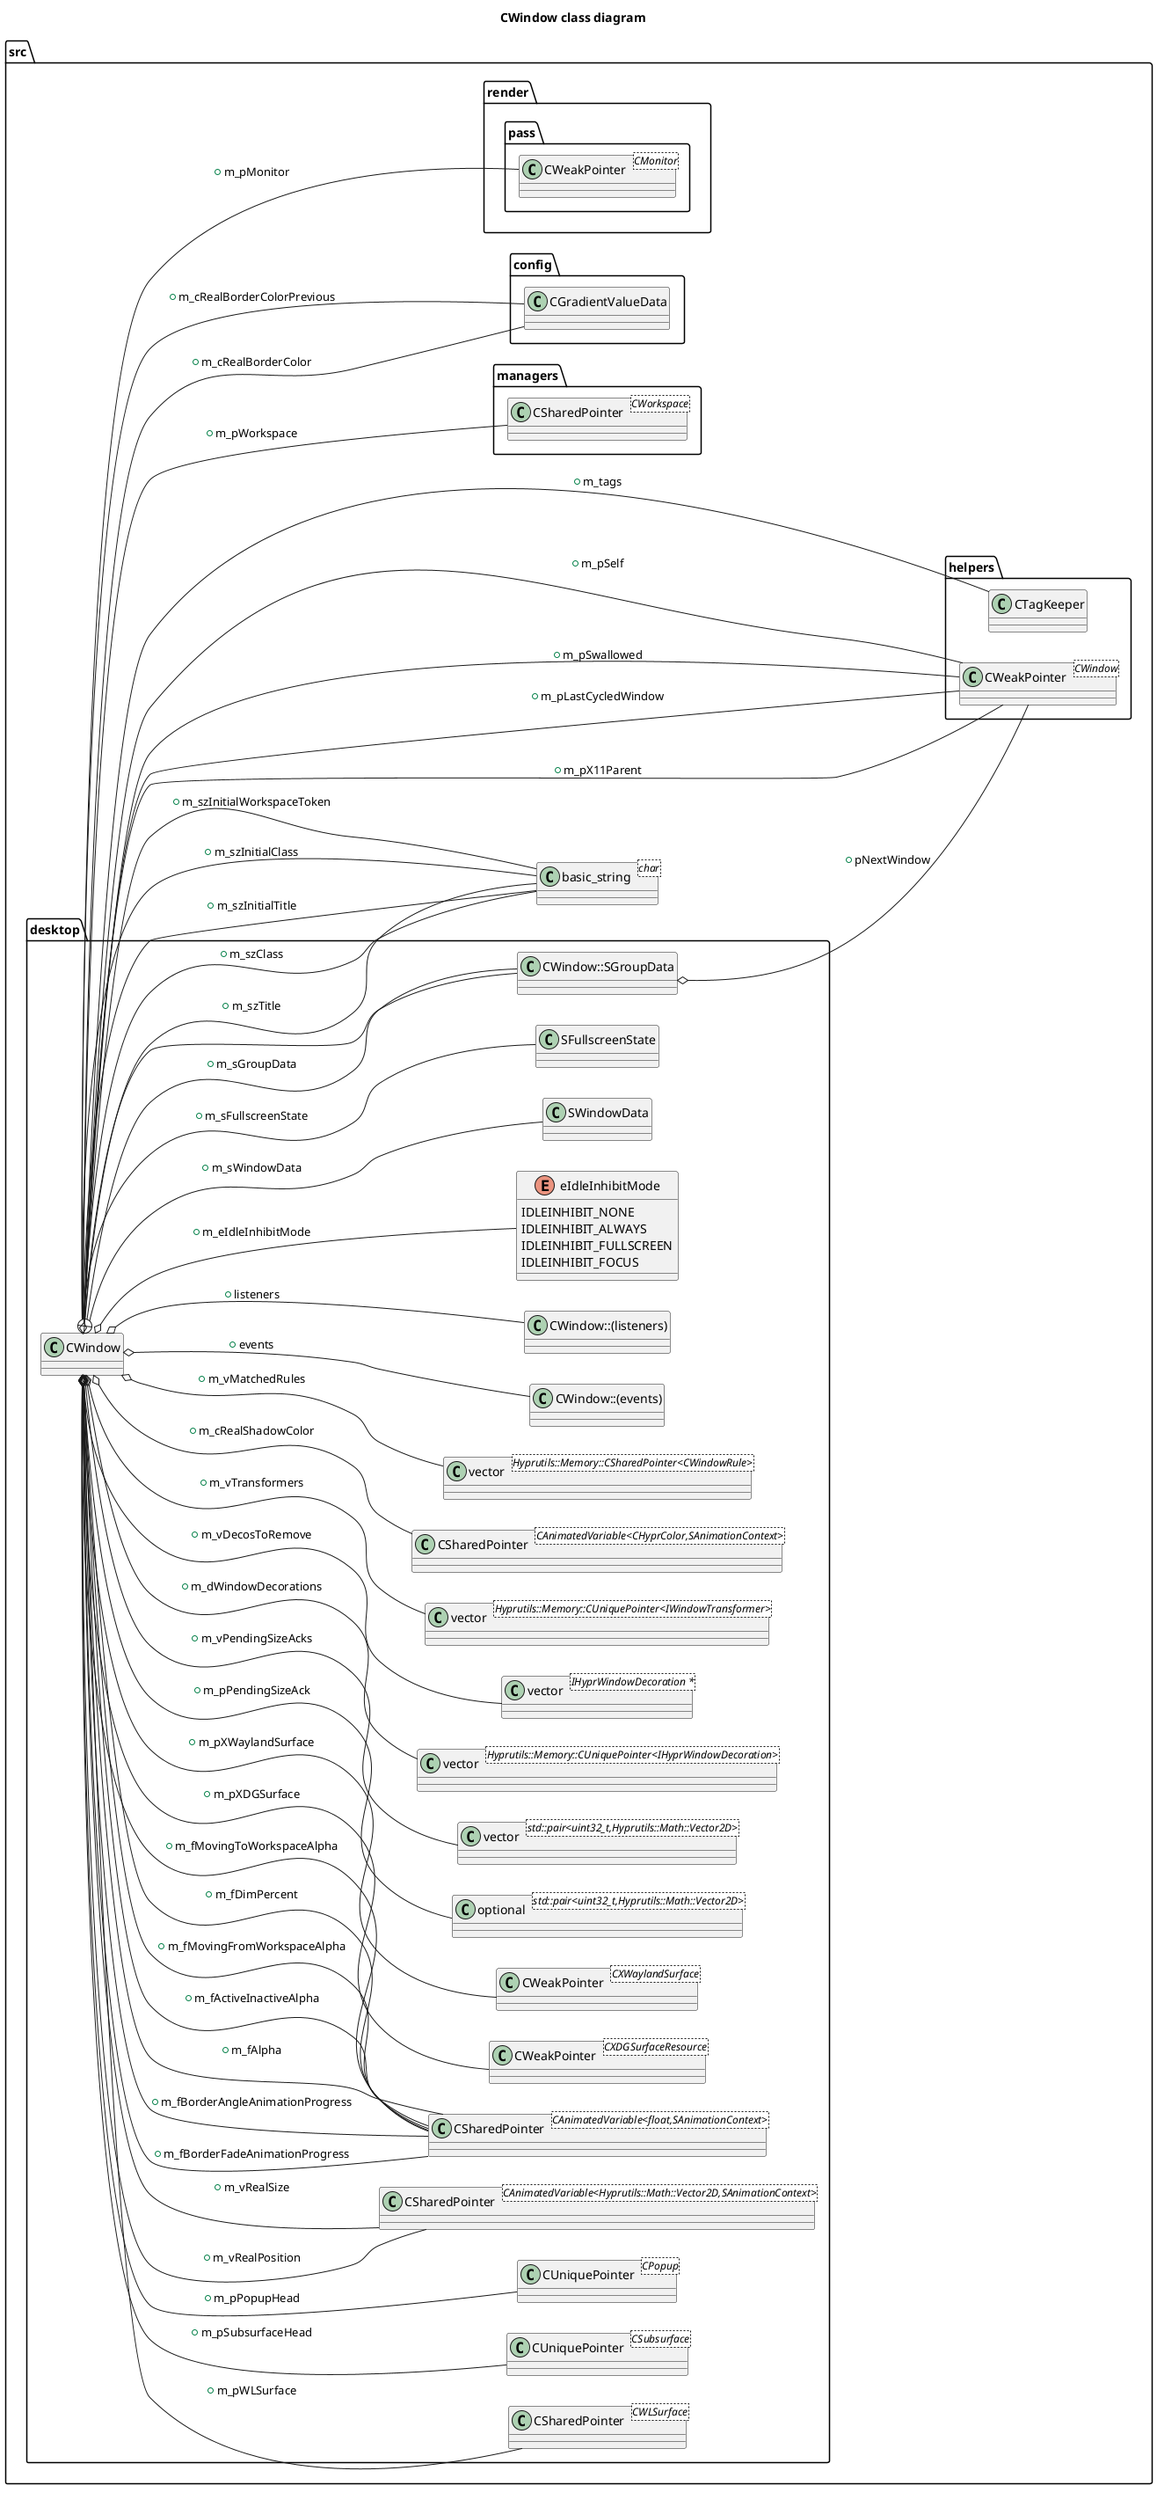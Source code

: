 @startuml
title CWindow class diagram
left to right direction
package [src] as C_0016921741234196091272 {
class "basic_string<char>" as C_0001275076681856179721
class C_0001275076681856179721 [[https://github.com/hyprwm/hyprland/blob/882f7ad7d2bbfc7440d0ccaef93b1cdd78e8e3ff/src/SharedDefs.hpp#L50{basic_string}]] {
__
}
package [helpers] as C_0014095800143712300570 {
class "CWeakPointer<CWindow>" as C_0017136904689112950064
class C_0017136904689112950064 [[https://github.com/hyprwm/hyprland/blob/882f7ad7d2bbfc7440d0ccaef93b1cdd78e8e3ff/src/helpers/AnimatedVariable.hpp#L59{CWeakPointer}]] {
__
}
class "CTagKeeper" as C_0015467337883857930540
class C_0015467337883857930540 [[https://github.com/hyprwm/hyprland/blob/882f7ad7d2bbfc7440d0ccaef93b1cdd78e8e3ff/src/helpers/TagKeeper.hpp#L6{CTagKeeper}]] {
__
}
}
package [managers] as C_0010021955641857666039 {
class "CSharedPointer<CWorkspace>" as C_0002482646962152750001
class C_0002482646962152750001 [[https://github.com/hyprwm/hyprland/blob/882f7ad7d2bbfc7440d0ccaef93b1cdd78e8e3ff/src/managers/KeybindManager.hpp#L152{CSharedPointer}]] {
__
}
}
package [config] as C_0014819475477958805414 {
class "CGradientValueData" as C_0014803147993020280735
class C_0014803147993020280735 [[https://github.com/hyprwm/hyprland/blob/882f7ad7d2bbfc7440d0ccaef93b1cdd78e8e3ff/src/config/ConfigDataValues.hpp#L21{CGradientValueData}]] {
__
}
}
package [render] as C_0008029126967278115227 {
package [pass] as C_0016031593350076071907 {
class "CWeakPointer<CMonitor>" as C_0002139013463111149323
class C_0002139013463111149323 [[https://github.com/hyprwm/hyprland/blob/882f7ad7d2bbfc7440d0ccaef93b1cdd78e8e3ff/src/render/pass/SurfacePassElement.hpp#L12{CWeakPointer}]] {
__
}
}
}
package [desktop] as C_0013766816001661514431 {
class "CSharedPointer<CWLSurface>" as C_0015592943814877672052
class C_0015592943814877672052 [[https://github.com/hyprwm/hyprland/blob/882f7ad7d2bbfc7440d0ccaef93b1cdd78e8e3ff/src/desktop/WLSurface.hpp#L14{CSharedPointer}]] {
__
}
class "CUniquePointer<CSubsurface>" as C_0007916175642712063188
class C_0007916175642712063188 [[https://github.com/hyprwm/hyprland/blob/882f7ad7d2bbfc7440d0ccaef93b1cdd78e8e3ff/src/desktop/Subsurface.hpp#L13{CUniquePointer}]] {
__
}
class "CUniquePointer<CPopup>" as C_0005007096279779989348
class C_0005007096279779989348 [[https://github.com/hyprwm/hyprland/blob/882f7ad7d2bbfc7440d0ccaef93b1cdd78e8e3ff/src/desktop/Popup.hpp#L13{CUniquePointer}]] {
__
}
class "CSharedPointer<CAnimatedVariable<Hyprutils::Math::Vector2D,SAnimationContext>>" as C_0008367248593819551446
class C_0008367248593819551446 [[https://github.com/hyprwm/hyprland/blob/882f7ad7d2bbfc7440d0ccaef93b1cdd78e8e3ff/src/desktop/Workspace.hpp#L37{CSharedPointer}]] {
__
}
class "CSharedPointer<CAnimatedVariable<float,SAnimationContext>>" as C_0009490524207924947673
class C_0009490524207924947673 [[https://github.com/hyprwm/hyprland/blob/882f7ad7d2bbfc7440d0ccaef93b1cdd78e8e3ff/src/desktop/Workspace.hpp#L38{CSharedPointer}]] {
__
}
class "CWeakPointer<CXDGSurfaceResource>" as C_0006107614693885893778
class C_0006107614693885893778 [[https://github.com/hyprwm/hyprland/blob/882f7ad7d2bbfc7440d0ccaef93b1cdd78e8e3ff/src/desktop/Window.hpp#L230{CWeakPointer}]] {
__
}
class "CWeakPointer<CXWaylandSurface>" as C_0006863082427392231931
class C_0006863082427392231931 [[https://github.com/hyprwm/hyprland/blob/882f7ad7d2bbfc7440d0ccaef93b1cdd78e8e3ff/src/desktop/Window.hpp#L231{CWeakPointer}]] {
__
}
class "optional<std::pair<uint32_t,Hyprutils::Math::Vector2D>>" as C_0018346063711722953496
class C_0018346063711722953496 [[https://github.com/hyprwm/hyprland/blob/882f7ad7d2bbfc7440d0ccaef93b1cdd78e8e3ff/src/desktop/Window.hpp#L245{optional}]] {
__
}
class "vector<std::pair<uint32_t,Hyprutils::Math::Vector2D>>" as C_0011840622460152140334
class C_0011840622460152140334 [[https://github.com/hyprwm/hyprland/blob/882f7ad7d2bbfc7440d0ccaef93b1cdd78e8e3ff/src/desktop/Window.hpp#L246{vector}]] {
__
}
class "vector<Hyprutils::Memory::CUniquePointer<IHyprWindowDecoration>>" as C_0012641311470885946163
class C_0012641311470885946163 [[https://github.com/hyprwm/hyprland/blob/882f7ad7d2bbfc7440d0ccaef93b1cdd78e8e3ff/src/desktop/Window.hpp#L332{vector}]] {
__
}
class "vector<IHyprWindowDecoration *>" as C_0004068495455944500255
class C_0004068495455944500255 [[https://github.com/hyprwm/hyprland/blob/882f7ad7d2bbfc7440d0ccaef93b1cdd78e8e3ff/src/desktop/Window.hpp#L333{vector}]] {
__
}
class "vector<Hyprutils::Memory::CUniquePointer<IWindowTransformer>>" as C_0011734642605095803127
class C_0011734642605095803127 [[https://github.com/hyprwm/hyprland/blob/882f7ad7d2bbfc7440d0ccaef93b1cdd78e8e3ff/src/desktop/Window.hpp#L339{vector}]] {
__
}
class "CSharedPointer<CAnimatedVariable<CHyprColor,SAnimationContext>>" as C_0012175424048406097314
class C_0012175424048406097314 [[https://github.com/hyprwm/hyprland/blob/882f7ad7d2bbfc7440d0ccaef93b1cdd78e8e3ff/src/desktop/Window.hpp#L346{CSharedPointer}]] {
__
}
class "vector<Hyprutils::Memory::CSharedPointer<CWindowRule>>" as C_0016015997958105210630
class C_0016015997958105210630 [[https://github.com/hyprwm/hyprland/blob/882f7ad7d2bbfc7440d0ccaef93b1cdd78e8e3ff/src/desktop/Window.hpp#L384{vector}]] {
__
}
class "CWindow::(events)" as C_0017631658411323103135
class C_0017631658411323103135 [[https://github.com/hyprwm/hyprland/blob/882f7ad7d2bbfc7440d0ccaef93b1cdd78e8e3ff/src/desktop/Window.hpp#L226{CWindow::(events)}]] {
__
}
class "CWindow::(listeners)" as C_0006167664111389986219
class C_0006167664111389986219 [[https://github.com/hyprwm/hyprland/blob/882f7ad7d2bbfc7440d0ccaef93b1cdd78e8e3ff/src/desktop/Window.hpp#L488{CWindow::(listeners)}]] {
__
}
enum "eIdleInhibitMode" as C_0018143202274408166445
enum C_0018143202274408166445 [[https://github.com/hyprwm/hyprland/blob/882f7ad7d2bbfc7440d0ccaef93b1cdd78e8e3ff/src/desktop/Window.hpp#L26{eIdleInhibitMode}]] {
IDLEINHIBIT_NONE
IDLEINHIBIT_ALWAYS
IDLEINHIBIT_FULLSCREEN
IDLEINHIBIT_FOCUS
}
class "SWindowData" as C_0012744862439220274365
class C_0012744862439220274365 [[https://github.com/hyprwm/hyprland/blob/882f7ad7d2bbfc7440d0ccaef93b1cdd78e8e3ff/src/desktop/Window.hpp#L160{SWindowData}]] {
__
}
class "SFullscreenState" as C_0009277587129959759815
class C_0009277587129959759815 [[https://github.com/hyprwm/hyprland/blob/882f7ad7d2bbfc7440d0ccaef93b1cdd78e8e3ff/src/desktop/Window.hpp#L207{SFullscreenState}]] {
__
}
class "CWindow" as C_0012338003450374755839
class C_0012338003450374755839 [[https://github.com/hyprwm/hyprland/blob/882f7ad7d2bbfc7440d0ccaef93b1cdd78e8e3ff/src/desktop/Window.hpp#L212{CWindow}]] {
__
}
class "CWindow::SGroupData" as C_0005222261271912016126
class C_0005222261271912016126 [[https://github.com/hyprwm/hyprland/blob/882f7ad7d2bbfc7440d0ccaef93b1cdd78e8e3ff/src/desktop/Window.hpp#L373{CWindow::SGroupData}]] {
__
}
}
}
C_0012338003450374755839 o-- C_0015592943814877672052 [[https://github.com/hyprwm/hyprland/blob/882f7ad7d2bbfc7440d0ccaef93b1cdd78e8e3ff/src/desktop/Window.hpp#L224{m_pWLSurface}]] : +m_pWLSurface
C_0012338003450374755839 o-- C_0006107614693885893778 [[https://github.com/hyprwm/hyprland/blob/882f7ad7d2bbfc7440d0ccaef93b1cdd78e8e3ff/src/desktop/Window.hpp#L230{m_pXDGSurface}]] : +m_pXDGSurface
C_0012338003450374755839 o-- C_0006863082427392231931 [[https://github.com/hyprwm/hyprland/blob/882f7ad7d2bbfc7440d0ccaef93b1cdd78e8e3ff/src/desktop/Window.hpp#L231{m_pXWaylandSurface}]] : +m_pXWaylandSurface
C_0012338003450374755839 o-- C_0008367248593819551446 [[https://github.com/hyprwm/hyprland/blob/882f7ad7d2bbfc7440d0ccaef93b1cdd78e8e3ff/src/desktop/Window.hpp#L238{m_vRealPosition}]] : +m_vRealPosition
C_0012338003450374755839 o-- C_0008367248593819551446 [[https://github.com/hyprwm/hyprland/blob/882f7ad7d2bbfc7440d0ccaef93b1cdd78e8e3ff/src/desktop/Window.hpp#L239{m_vRealSize}]] : +m_vRealSize
C_0012338003450374755839 o-- C_0018346063711722953496 [[https://github.com/hyprwm/hyprland/blob/882f7ad7d2bbfc7440d0ccaef93b1cdd78e8e3ff/src/desktop/Window.hpp#L245{m_pPendingSizeAck}]] : +m_pPendingSizeAck
C_0012338003450374755839 o-- C_0011840622460152140334 [[https://github.com/hyprwm/hyprland/blob/882f7ad7d2bbfc7440d0ccaef93b1cdd78e8e3ff/src/desktop/Window.hpp#L246{m_vPendingSizeAcks}]] : +m_vPendingSizeAcks
C_0012338003450374755839 o-- C_0009277587129959759815 [[https://github.com/hyprwm/hyprland/blob/882f7ad7d2bbfc7440d0ccaef93b1cdd78e8e3ff/src/desktop/Window.hpp#L266{m_sFullscreenState}]] : +m_sFullscreenState
C_0012338003450374755839 o-- C_0001275076681856179721 [[https://github.com/hyprwm/hyprland/blob/882f7ad7d2bbfc7440d0ccaef93b1cdd78e8e3ff/src/desktop/Window.hpp#L267{m_szTitle}]] : +m_szTitle
C_0012338003450374755839 o-- C_0001275076681856179721 [[https://github.com/hyprwm/hyprland/blob/882f7ad7d2bbfc7440d0ccaef93b1cdd78e8e3ff/src/desktop/Window.hpp#L268{m_szClass}]] : +m_szClass
C_0012338003450374755839 o-- C_0001275076681856179721 [[https://github.com/hyprwm/hyprland/blob/882f7ad7d2bbfc7440d0ccaef93b1cdd78e8e3ff/src/desktop/Window.hpp#L269{m_szInitialTitle}]] : +m_szInitialTitle
C_0012338003450374755839 o-- C_0001275076681856179721 [[https://github.com/hyprwm/hyprland/blob/882f7ad7d2bbfc7440d0ccaef93b1cdd78e8e3ff/src/desktop/Window.hpp#L270{m_szInitialClass}]] : +m_szInitialClass
C_0012338003450374755839 o-- C_0002482646962152750001 [[https://github.com/hyprwm/hyprland/blob/882f7ad7d2bbfc7440d0ccaef93b1cdd78e8e3ff/src/desktop/Window.hpp#L271{m_pWorkspace}]] : +m_pWorkspace
C_0012338003450374755839 o-- C_0002139013463111149323 [[https://github.com/hyprwm/hyprland/blob/882f7ad7d2bbfc7440d0ccaef93b1cdd78e8e3ff/src/desktop/Window.hpp#L272{m_pMonitor}]] : +m_pMonitor
C_0012338003450374755839 o-- C_0017136904689112950064 [[https://github.com/hyprwm/hyprland/blob/882f7ad7d2bbfc7440d0ccaef93b1cdd78e8e3ff/src/desktop/Window.hpp#L283{m_pX11Parent}]] : +m_pX11Parent
C_0012338003450374755839 o-- C_0007916175642712063188 [[https://github.com/hyprwm/hyprland/blob/882f7ad7d2bbfc7440d0ccaef93b1cdd78e8e3ff/src/desktop/Window.hpp#L300{m_pSubsurfaceHead}]] : +m_pSubsurfaceHead
C_0012338003450374755839 o-- C_0005007096279779989348 [[https://github.com/hyprwm/hyprland/blob/882f7ad7d2bbfc7440d0ccaef93b1cdd78e8e3ff/src/desktop/Window.hpp#L301{m_pPopupHead}]] : +m_pPopupHead
C_0012338003450374755839 o-- C_0014803147993020280735 [[https://github.com/hyprwm/hyprland/blob/882f7ad7d2bbfc7440d0ccaef93b1cdd78e8e3ff/src/desktop/Window.hpp#L304{m_cRealBorderColor}]] : +m_cRealBorderColor
C_0012338003450374755839 o-- C_0014803147993020280735 [[https://github.com/hyprwm/hyprland/blob/882f7ad7d2bbfc7440d0ccaef93b1cdd78e8e3ff/src/desktop/Window.hpp#L305{m_cRealBorderColorPrevious}]] : +m_cRealBorderColorPrevious
C_0012338003450374755839 o-- C_0009490524207924947673 [[https://github.com/hyprwm/hyprland/blob/882f7ad7d2bbfc7440d0ccaef93b1cdd78e8e3ff/src/desktop/Window.hpp#L306{m_fBorderFadeAnimationProgress}]] : +m_fBorderFadeAnimationProgress
C_0012338003450374755839 o-- C_0009490524207924947673 [[https://github.com/hyprwm/hyprland/blob/882f7ad7d2bbfc7440d0ccaef93b1cdd78e8e3ff/src/desktop/Window.hpp#L307{m_fBorderAngleAnimationProgress}]] : +m_fBorderAngleAnimationProgress
C_0012338003450374755839 o-- C_0009490524207924947673 [[https://github.com/hyprwm/hyprland/blob/882f7ad7d2bbfc7440d0ccaef93b1cdd78e8e3ff/src/desktop/Window.hpp#L310{m_fAlpha}]] : +m_fAlpha
C_0012338003450374755839 o-- C_0017136904689112950064 [[https://github.com/hyprwm/hyprland/blob/882f7ad7d2bbfc7440d0ccaef93b1cdd78e8e3ff/src/desktop/Window.hpp#L328{m_pLastCycledWindow}]] : +m_pLastCycledWindow
C_0012338003450374755839 o-- C_0012641311470885946163 [[https://github.com/hyprwm/hyprland/blob/882f7ad7d2bbfc7440d0ccaef93b1cdd78e8e3ff/src/desktop/Window.hpp#L332{m_dWindowDecorations}]] : +m_dWindowDecorations
C_0012338003450374755839 o-- C_0004068495455944500255 [[https://github.com/hyprwm/hyprland/blob/882f7ad7d2bbfc7440d0ccaef93b1cdd78e8e3ff/src/desktop/Window.hpp#L333{m_vDecosToRemove}]] : +m_vDecosToRemove
C_0012338003450374755839 o-- C_0012744862439220274365 [[https://github.com/hyprwm/hyprland/blob/882f7ad7d2bbfc7440d0ccaef93b1cdd78e8e3ff/src/desktop/Window.hpp#L336{m_sWindowData}]] : +m_sWindowData
C_0012338003450374755839 o-- C_0011734642605095803127 [[https://github.com/hyprwm/hyprland/blob/882f7ad7d2bbfc7440d0ccaef93b1cdd78e8e3ff/src/desktop/Window.hpp#L339{m_vTransformers}]] : +m_vTransformers
C_0012338003450374755839 o-- C_0009490524207924947673 [[https://github.com/hyprwm/hyprland/blob/882f7ad7d2bbfc7440d0ccaef93b1cdd78e8e3ff/src/desktop/Window.hpp#L342{m_fActiveInactiveAlpha}]] : +m_fActiveInactiveAlpha
C_0012338003450374755839 o-- C_0009490524207924947673 [[https://github.com/hyprwm/hyprland/blob/882f7ad7d2bbfc7440d0ccaef93b1cdd78e8e3ff/src/desktop/Window.hpp#L343{m_fMovingFromWorkspaceAlpha}]] : +m_fMovingFromWorkspaceAlpha
C_0012338003450374755839 o-- C_0012175424048406097314 [[https://github.com/hyprwm/hyprland/blob/882f7ad7d2bbfc7440d0ccaef93b1cdd78e8e3ff/src/desktop/Window.hpp#L346{m_cRealShadowColor}]] : +m_cRealShadowColor
C_0012338003450374755839 o-- C_0009490524207924947673 [[https://github.com/hyprwm/hyprland/blob/882f7ad7d2bbfc7440d0ccaef93b1cdd78e8e3ff/src/desktop/Window.hpp#L349{m_fDimPercent}]] : +m_fDimPercent
C_0012338003450374755839 o-- C_0009490524207924947673 [[https://github.com/hyprwm/hyprland/blob/882f7ad7d2bbfc7440d0ccaef93b1cdd78e8e3ff/src/desktop/Window.hpp#L353{m_fMovingToWorkspaceAlpha}]] : +m_fMovingToWorkspaceAlpha
C_0012338003450374755839 o-- C_0017136904689112950064 [[https://github.com/hyprwm/hyprland/blob/882f7ad7d2bbfc7440d0ccaef93b1cdd78e8e3ff/src/desktop/Window.hpp#L356{m_pSwallowed}]] : +m_pSwallowed
C_0012338003450374755839 o-- C_0018143202274408166445 [[https://github.com/hyprwm/hyprland/blob/882f7ad7d2bbfc7440d0ccaef93b1cdd78e8e3ff/src/desktop/Window.hpp#L367{m_eIdleInhibitMode}]] : +m_eIdleInhibitMode
C_0012338003450374755839 o-- C_0001275076681856179721 [[https://github.com/hyprwm/hyprland/blob/882f7ad7d2bbfc7440d0ccaef93b1cdd78e8e3ff/src/desktop/Window.hpp#L370{m_szInitialWorkspaceToken}]] : +m_szInitialWorkspaceToken
C_0012338003450374755839 o-- C_0005222261271912016126 [[https://github.com/hyprwm/hyprland/blob/882f7ad7d2bbfc7440d0ccaef93b1cdd78e8e3ff/src/desktop/Window.hpp#L378{m_sGroupData}]] : +m_sGroupData
C_0012338003450374755839 o-- C_0016015997958105210630 [[https://github.com/hyprwm/hyprland/blob/882f7ad7d2bbfc7440d0ccaef93b1cdd78e8e3ff/src/desktop/Window.hpp#L384{m_vMatchedRules}]] : +m_vMatchedRules
C_0012338003450374755839 o-- C_0015467337883857930540 [[https://github.com/hyprwm/hyprland/blob/882f7ad7d2bbfc7440d0ccaef93b1cdd78e8e3ff/src/desktop/Window.hpp#L387{m_tags}]] : +m_tags
C_0012338003450374755839 o-- C_0017136904689112950064 [[https://github.com/hyprwm/hyprland/blob/882f7ad7d2bbfc7440d0ccaef93b1cdd78e8e3ff/src/desktop/Window.hpp#L485{m_pSelf}]] : +m_pSelf
C_0012338003450374755839 o-- C_0017631658411323103135 : +events
C_0012338003450374755839 o-- C_0006167664111389986219 : +listeners
C_0005222261271912016126 --+ C_0012338003450374755839
C_0005222261271912016126 o-- C_0017136904689112950064 [[https://github.com/hyprwm/hyprland/blob/882f7ad7d2bbfc7440d0ccaef93b1cdd78e8e3ff/src/desktop/Window.hpp#L374{pNextWindow}]] : +pNextWindow

'Generated with clang-uml, version 0.6.1
'LLVM version Ubuntu clang version 19.1.1 (1ubuntu1)
@enduml
